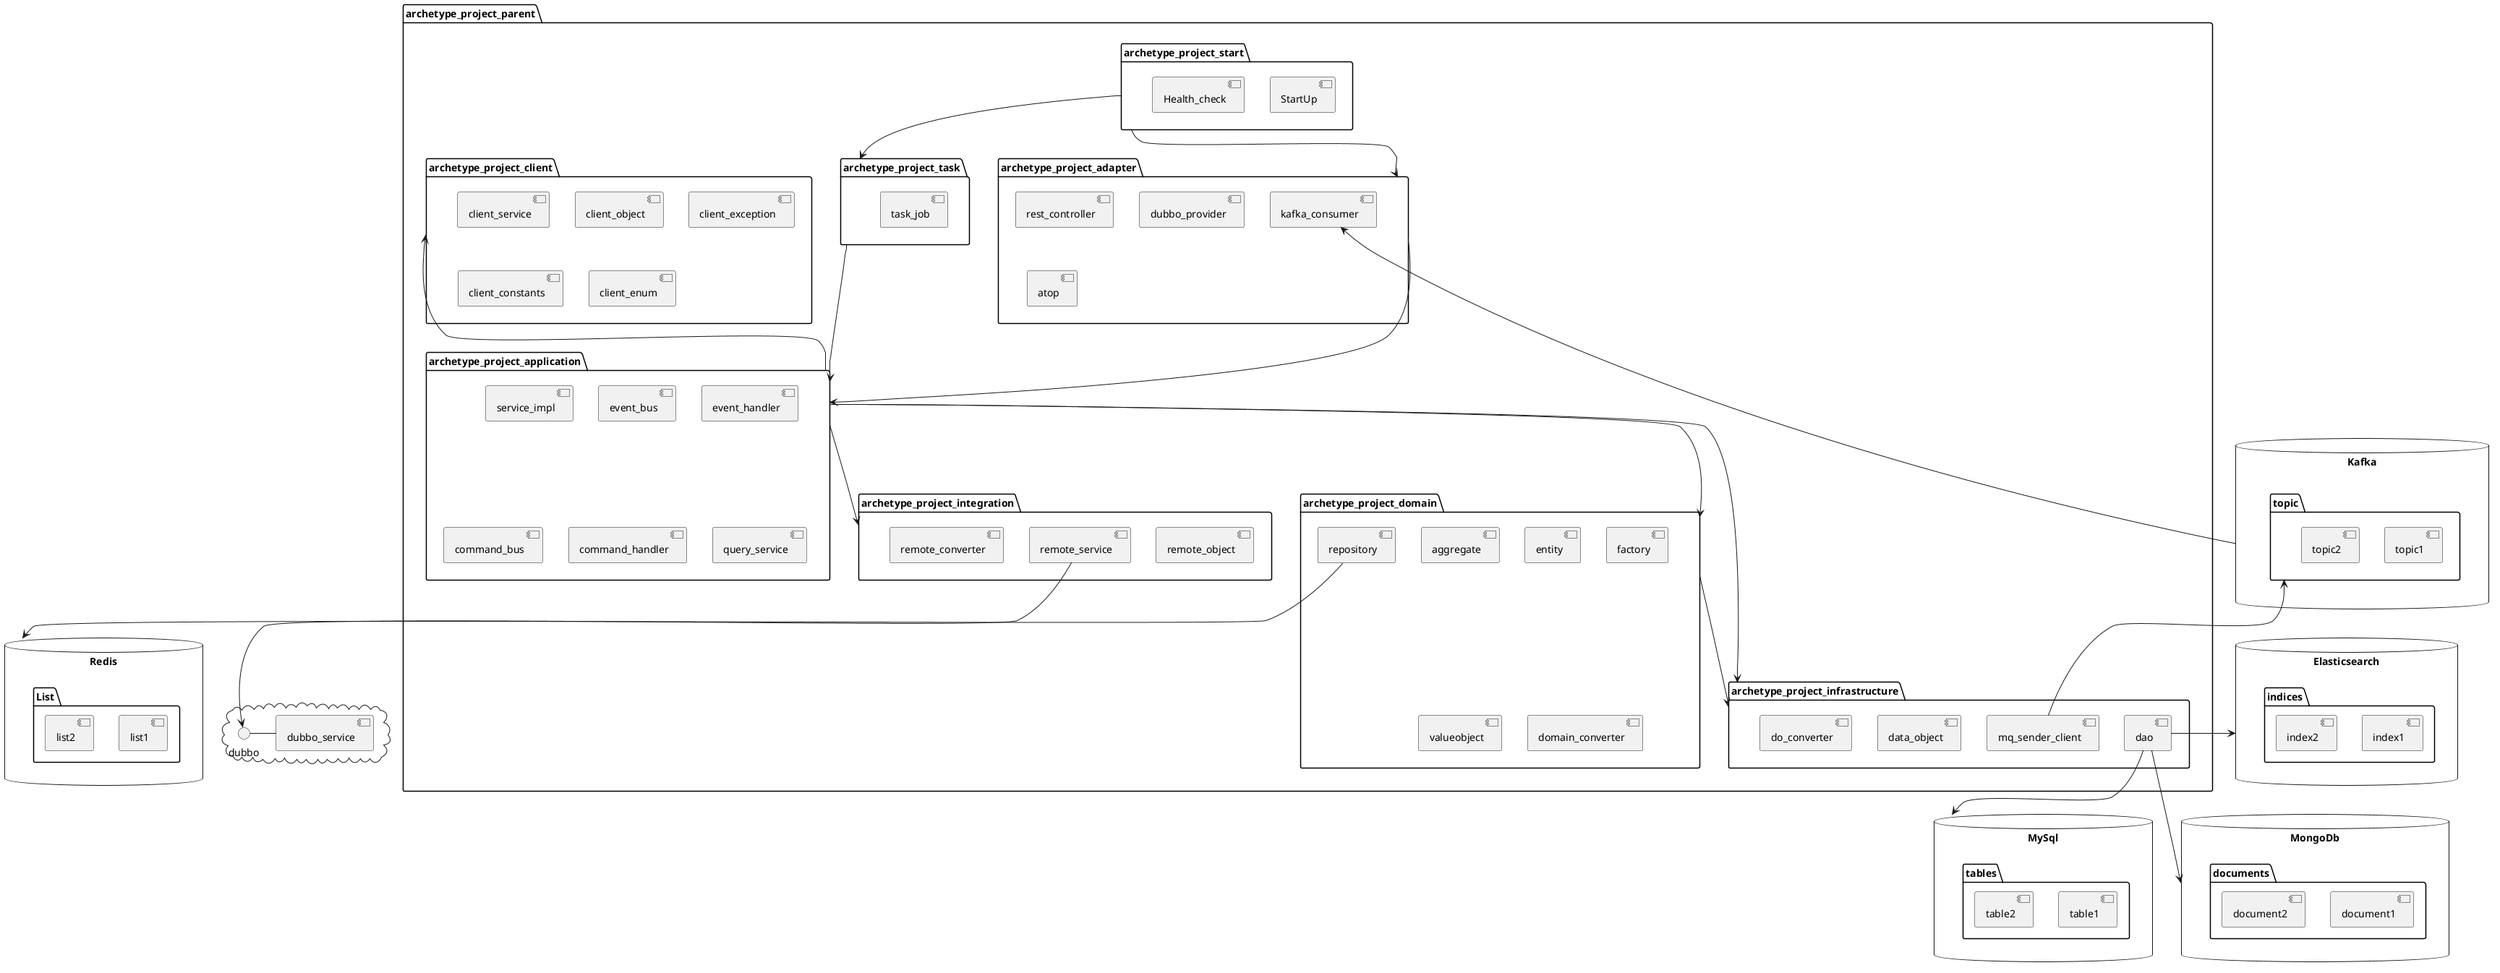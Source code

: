@startuml

package archetype_project_parent {
    package archetype_project_start {
        [StartUp]
        [Health_check]
    }

    package archetype_project_adapter{
        [rest_controller]
        [dubbo_provider]
        [atop]
        [kafka_consumer]
    }

    package archetype_project_task{
        [task_job]
    }

    package archetype_project_client {
        [client_service]
        [client_object]
        [client_exception]
        [client_constants]
        [client_enum]
    }

    package archetype_project_application {
        [service_impl]
        [event_bus]
        [event_handler]
        [command_bus]
        [command_handler]
        [query_service]
    }

    package archetype_project_domain {
        [aggregate]
        [entity]
        [factory]
        [repository]
        [valueobject]
        [domain_converter]
    }

    package archetype_project_integration {
        [remote_object]
        [remote_service]
        [remote_converter]
    }

    package archetype_project_infrastructure {
        [dao]
        [mq_sender_client]
        [data_object]
        [do_converter]
    }

}

archetype_project_start -down-> archetype_project_adapter
archetype_project_start -down-> archetype_project_task
archetype_project_adapter -down-> archetype_project_application
archetype_project_task -down-> archetype_project_application
archetype_project_application -down-> archetype_project_domain
archetype_project_application -down-> archetype_project_integration
archetype_project_application -down-> archetype_project_infrastructure
archetype_project_domain -down-> archetype_project_infrastructure

archetype_project_application -up-> archetype_project_client

database "MySql" {
  folder "tables" {
	[table1]
	[table2]
  }
}

cloud {
  dubbo -[dubbo_service]
}

database "MongoDb" {
  folder "documents" {
	[document1]
	[document2]
  }
}

database "Elasticsearch" {
  folder "indices" {
	[index1]
	[index2]
  }
}

database "Redis" {
  folder "List" {
	[list1]
	[list2]
  }
}

database "Kafka" {
  folder "topic" {
	[topic1]
	[topic2]
  }
}

[remote_service] --> dubbo
[repository] -down-> Redis
[mq_sender_client] -up-> topic
[dao] --> MySql
[dao] --> MongoDb
[dao] -right-> Elasticsearch

[kafka_consumer] <-down- Kafka


@enduml